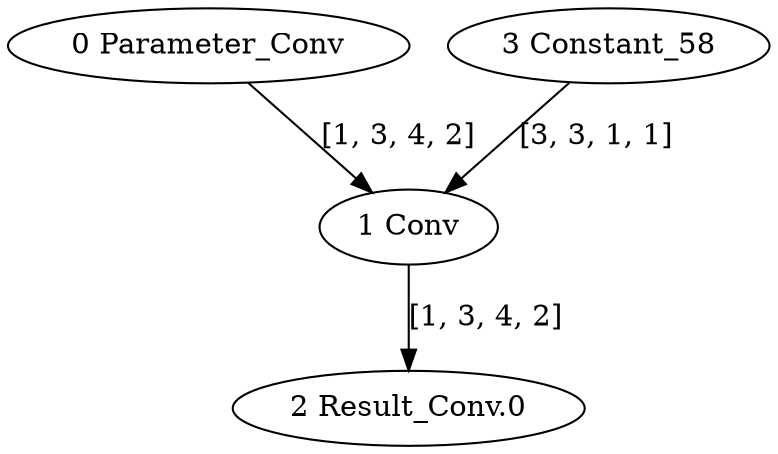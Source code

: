 strict digraph  {
"0 Parameter_Conv" [id=0, type=Parameter];
"1 Conv" [id=1, type=Convolution];
"2 Result_Conv.0" [id=2, type=Result];
"3 Constant_58" [id=3, type=Constant];
"0 Parameter_Conv" -> "1 Conv"  [label="[1, 3, 4, 2]", style=solid];
"1 Conv" -> "2 Result_Conv.0"  [label="[1, 3, 4, 2]", style=solid];
"3 Constant_58" -> "1 Conv"  [label="[3, 3, 1, 1]", style=solid];
}
